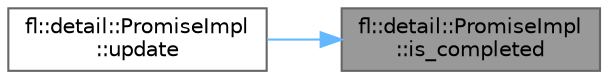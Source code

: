 digraph "fl::detail::PromiseImpl::is_completed"
{
 // INTERACTIVE_SVG=YES
 // LATEX_PDF_SIZE
  bgcolor="transparent";
  edge [fontname=Helvetica,fontsize=10,labelfontname=Helvetica,labelfontsize=10];
  node [fontname=Helvetica,fontsize=10,shape=box,height=0.2,width=0.4];
  rankdir="RL";
  Node1 [id="Node000001",label="fl::detail::PromiseImpl\l::is_completed",height=0.2,width=0.4,color="gray40", fillcolor="grey60", style="filled", fontcolor="black",tooltip="Check if promise is completed."];
  Node1 -> Node2 [id="edge1_Node000001_Node000002",dir="back",color="steelblue1",style="solid",tooltip=" "];
  Node2 [id="Node000002",label="fl::detail::PromiseImpl\l::update",height=0.2,width=0.4,color="grey40", fillcolor="white", style="filled",URL="$d0/da5/classfl_1_1detail_1_1_promise_impl_a036a196a1aa17af85e4ef7dbdd851741.html#a036a196a1aa17af85e4ef7dbdd851741",tooltip="Update promise state - processes callbacks if needed."];
}
